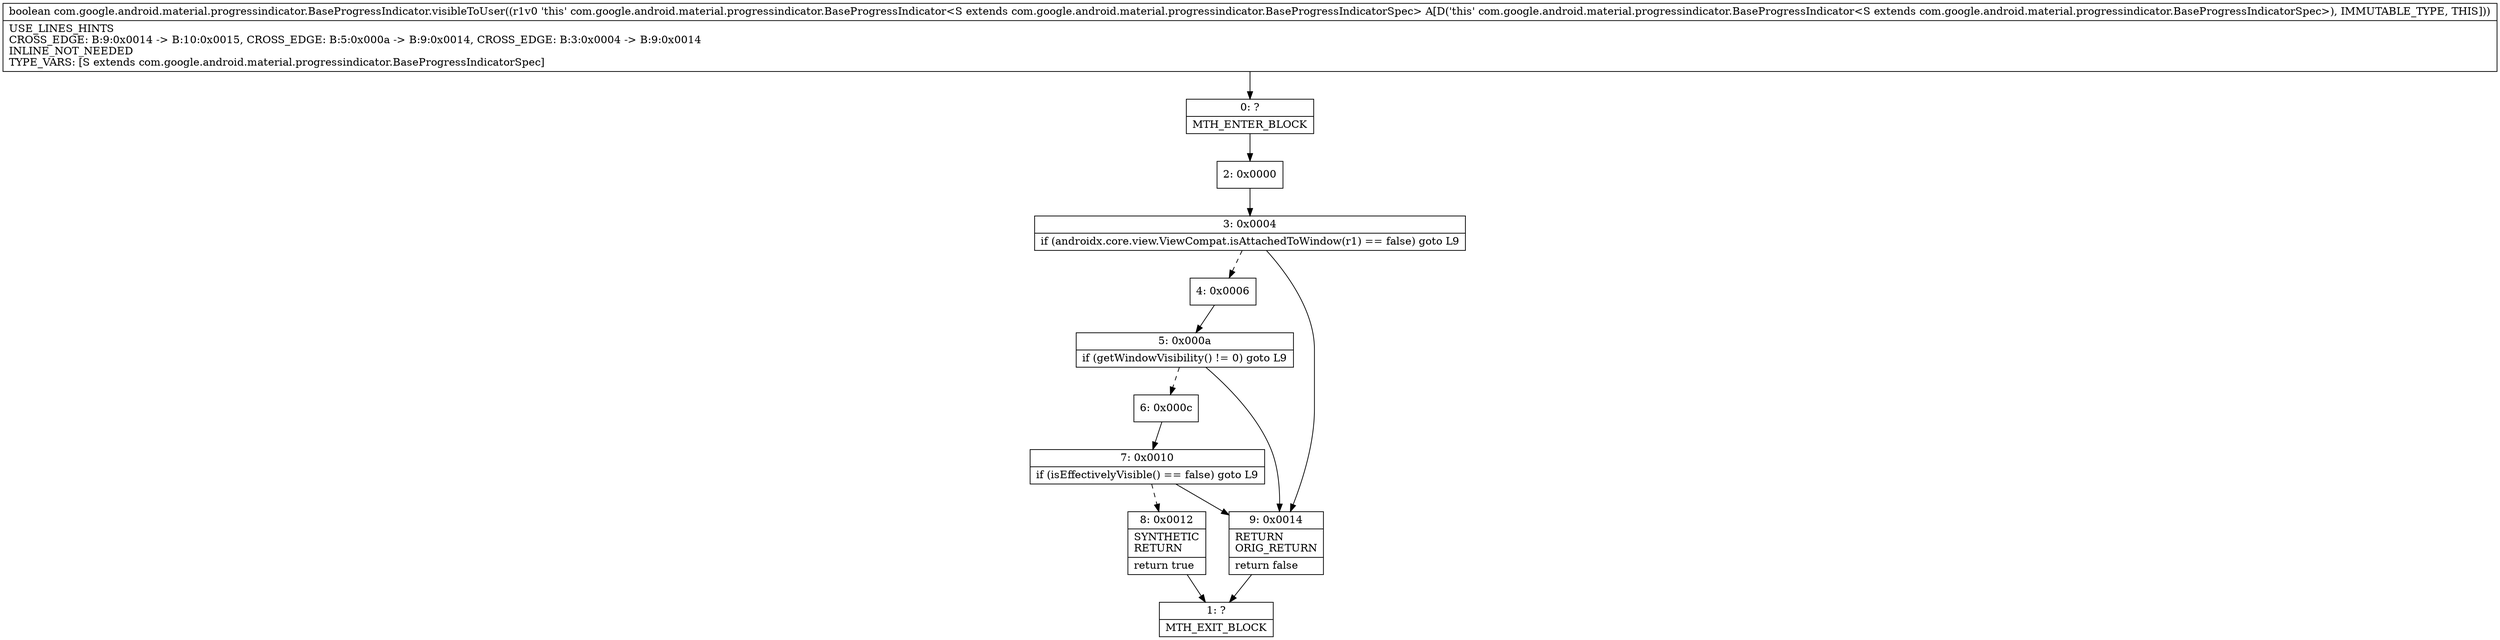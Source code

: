 digraph "CFG forcom.google.android.material.progressindicator.BaseProgressIndicator.visibleToUser()Z" {
Node_0 [shape=record,label="{0\:\ ?|MTH_ENTER_BLOCK\l}"];
Node_2 [shape=record,label="{2\:\ 0x0000}"];
Node_3 [shape=record,label="{3\:\ 0x0004|if (androidx.core.view.ViewCompat.isAttachedToWindow(r1) == false) goto L9\l}"];
Node_4 [shape=record,label="{4\:\ 0x0006}"];
Node_5 [shape=record,label="{5\:\ 0x000a|if (getWindowVisibility() != 0) goto L9\l}"];
Node_6 [shape=record,label="{6\:\ 0x000c}"];
Node_7 [shape=record,label="{7\:\ 0x0010|if (isEffectivelyVisible() == false) goto L9\l}"];
Node_8 [shape=record,label="{8\:\ 0x0012|SYNTHETIC\lRETURN\l|return true\l}"];
Node_1 [shape=record,label="{1\:\ ?|MTH_EXIT_BLOCK\l}"];
Node_9 [shape=record,label="{9\:\ 0x0014|RETURN\lORIG_RETURN\l|return false\l}"];
MethodNode[shape=record,label="{boolean com.google.android.material.progressindicator.BaseProgressIndicator.visibleToUser((r1v0 'this' com.google.android.material.progressindicator.BaseProgressIndicator\<S extends com.google.android.material.progressindicator.BaseProgressIndicatorSpec\> A[D('this' com.google.android.material.progressindicator.BaseProgressIndicator\<S extends com.google.android.material.progressindicator.BaseProgressIndicatorSpec\>), IMMUTABLE_TYPE, THIS]))  | USE_LINES_HINTS\lCROSS_EDGE: B:9:0x0014 \-\> B:10:0x0015, CROSS_EDGE: B:5:0x000a \-\> B:9:0x0014, CROSS_EDGE: B:3:0x0004 \-\> B:9:0x0014\lINLINE_NOT_NEEDED\lTYPE_VARS: [S extends com.google.android.material.progressindicator.BaseProgressIndicatorSpec]\l}"];
MethodNode -> Node_0;Node_0 -> Node_2;
Node_2 -> Node_3;
Node_3 -> Node_4[style=dashed];
Node_3 -> Node_9;
Node_4 -> Node_5;
Node_5 -> Node_6[style=dashed];
Node_5 -> Node_9;
Node_6 -> Node_7;
Node_7 -> Node_8[style=dashed];
Node_7 -> Node_9;
Node_8 -> Node_1;
Node_9 -> Node_1;
}

